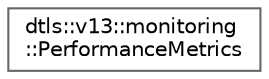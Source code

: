 digraph "Graphical Class Hierarchy"
{
 // LATEX_PDF_SIZE
  bgcolor="transparent";
  edge [fontname=Helvetica,fontsize=10,labelfontname=Helvetica,labelfontsize=10];
  node [fontname=Helvetica,fontsize=10,shape=box,height=0.2,width=0.4];
  rankdir="LR";
  Node0 [id="Node000000",label="dtls::v13::monitoring\l::PerformanceMetrics",height=0.2,width=0.4,color="grey40", fillcolor="white", style="filled",URL="$structdtls_1_1v13_1_1monitoring_1_1PerformanceMetrics.html",tooltip="Performance metrics structure."];
}
